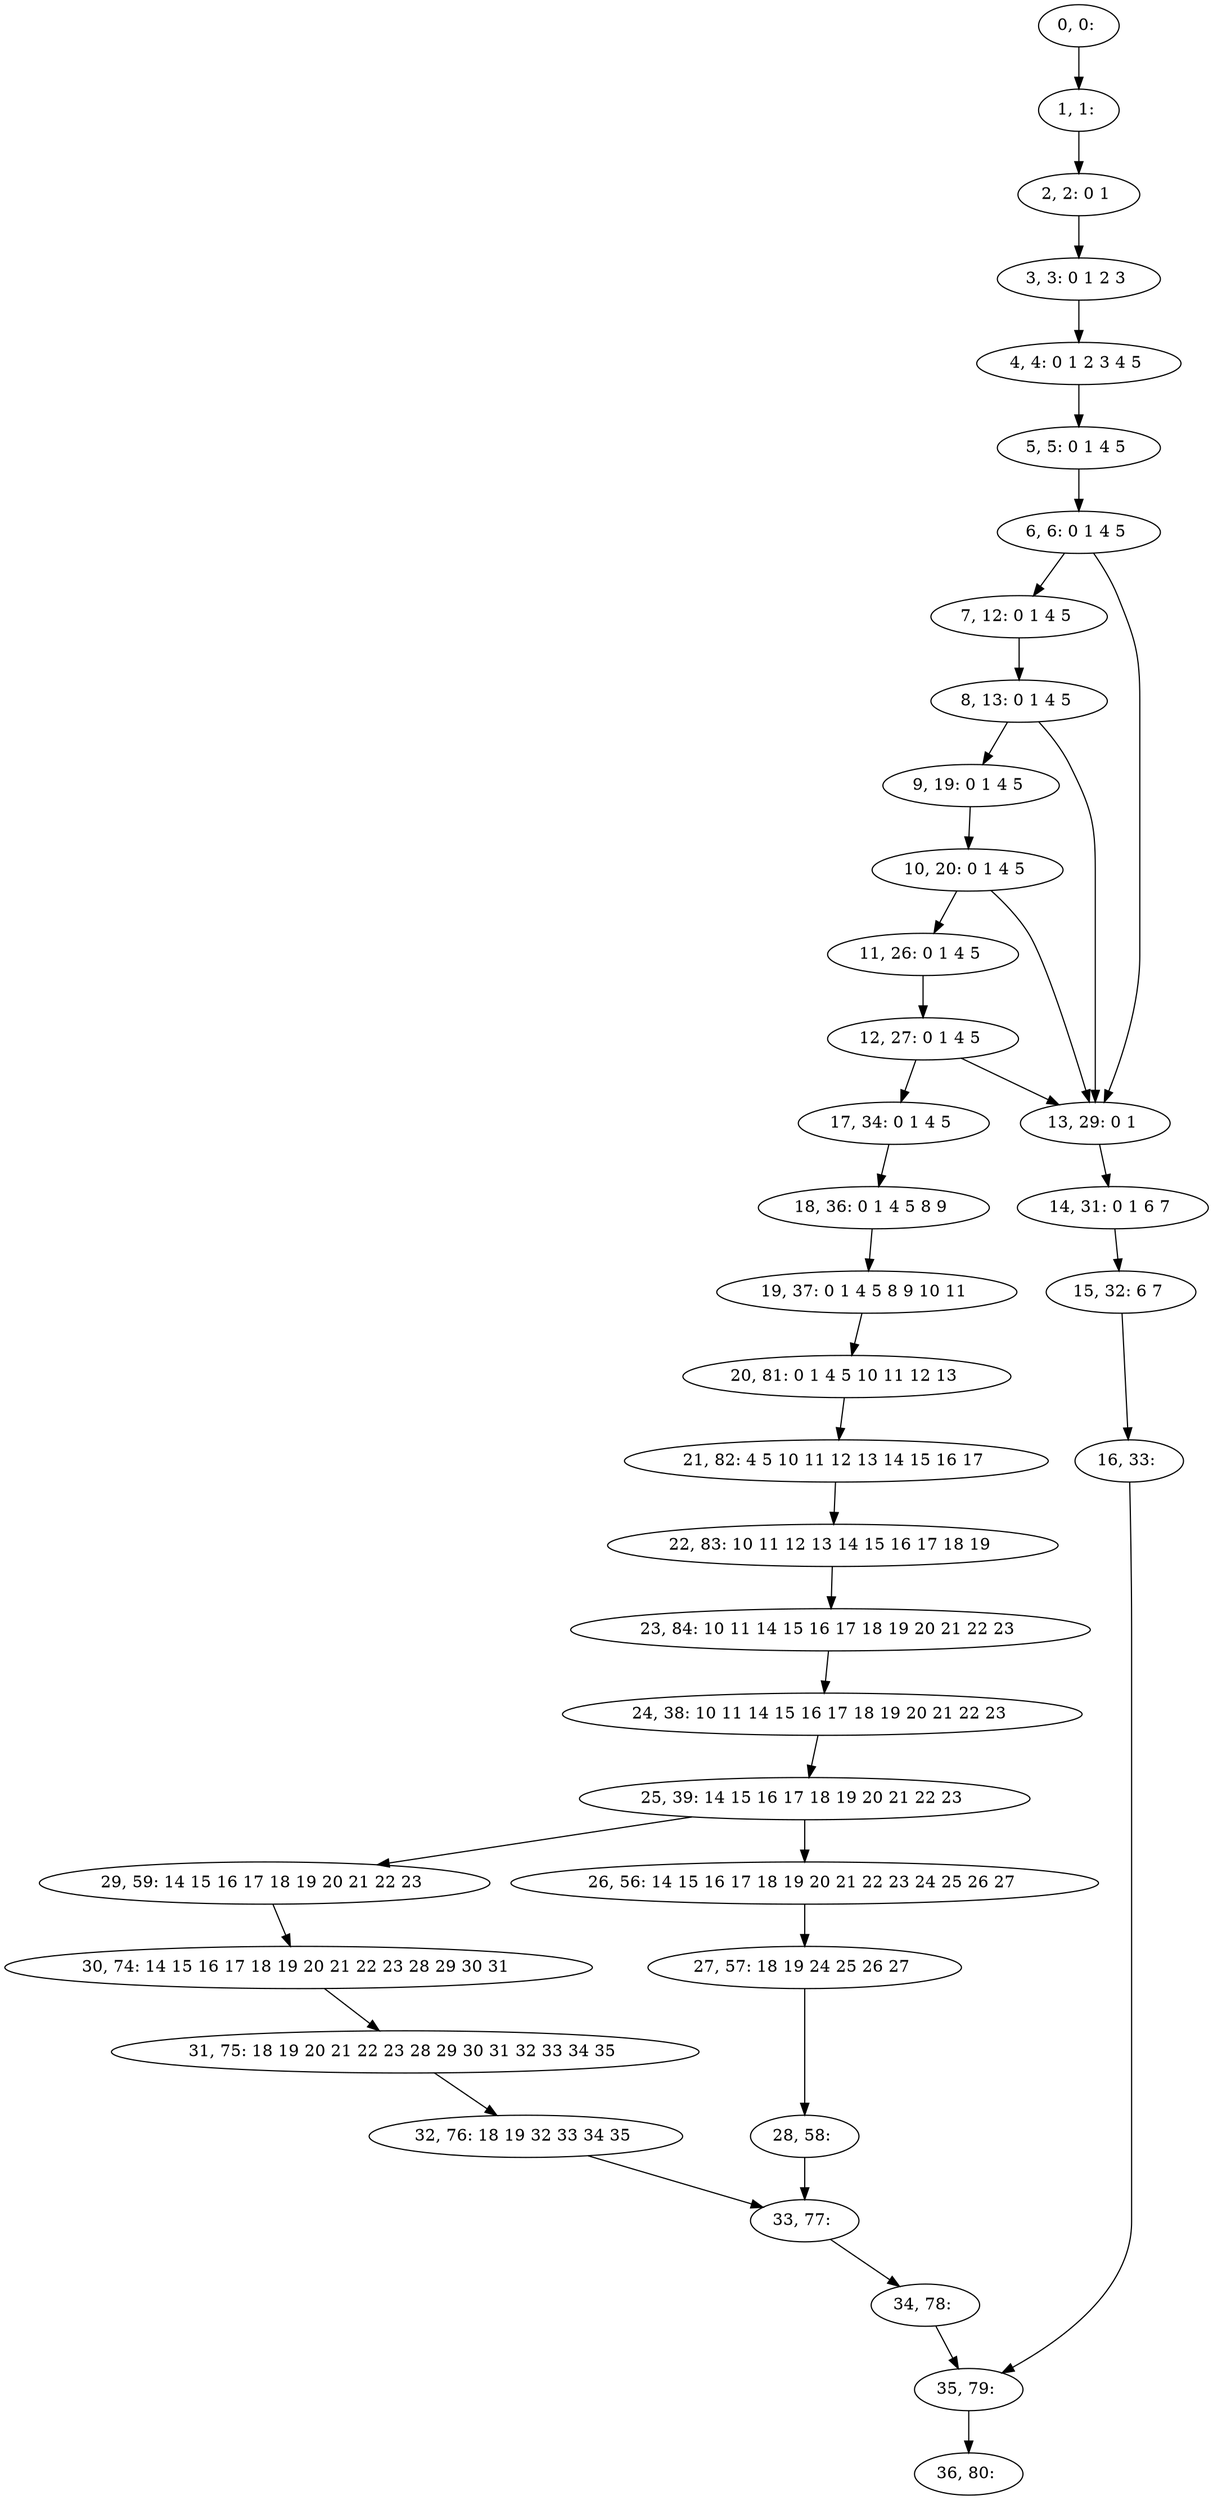 digraph G {
0[label="0, 0: "];
1[label="1, 1: "];
2[label="2, 2: 0 1 "];
3[label="3, 3: 0 1 2 3 "];
4[label="4, 4: 0 1 2 3 4 5 "];
5[label="5, 5: 0 1 4 5 "];
6[label="6, 6: 0 1 4 5 "];
7[label="7, 12: 0 1 4 5 "];
8[label="8, 13: 0 1 4 5 "];
9[label="9, 19: 0 1 4 5 "];
10[label="10, 20: 0 1 4 5 "];
11[label="11, 26: 0 1 4 5 "];
12[label="12, 27: 0 1 4 5 "];
13[label="13, 29: 0 1 "];
14[label="14, 31: 0 1 6 7 "];
15[label="15, 32: 6 7 "];
16[label="16, 33: "];
17[label="17, 34: 0 1 4 5 "];
18[label="18, 36: 0 1 4 5 8 9 "];
19[label="19, 37: 0 1 4 5 8 9 10 11 "];
20[label="20, 81: 0 1 4 5 10 11 12 13 "];
21[label="21, 82: 4 5 10 11 12 13 14 15 16 17 "];
22[label="22, 83: 10 11 12 13 14 15 16 17 18 19 "];
23[label="23, 84: 10 11 14 15 16 17 18 19 20 21 22 23 "];
24[label="24, 38: 10 11 14 15 16 17 18 19 20 21 22 23 "];
25[label="25, 39: 14 15 16 17 18 19 20 21 22 23 "];
26[label="26, 56: 14 15 16 17 18 19 20 21 22 23 24 25 26 27 "];
27[label="27, 57: 18 19 24 25 26 27 "];
28[label="28, 58: "];
29[label="29, 59: 14 15 16 17 18 19 20 21 22 23 "];
30[label="30, 74: 14 15 16 17 18 19 20 21 22 23 28 29 30 31 "];
31[label="31, 75: 18 19 20 21 22 23 28 29 30 31 32 33 34 35 "];
32[label="32, 76: 18 19 32 33 34 35 "];
33[label="33, 77: "];
34[label="34, 78: "];
35[label="35, 79: "];
36[label="36, 80: "];
0->1 ;
1->2 ;
2->3 ;
3->4 ;
4->5 ;
5->6 ;
6->7 ;
6->13 ;
7->8 ;
8->9 ;
8->13 ;
9->10 ;
10->11 ;
10->13 ;
11->12 ;
12->13 ;
12->17 ;
13->14 ;
14->15 ;
15->16 ;
16->35 ;
17->18 ;
18->19 ;
19->20 ;
20->21 ;
21->22 ;
22->23 ;
23->24 ;
24->25 ;
25->26 ;
25->29 ;
26->27 ;
27->28 ;
28->33 ;
29->30 ;
30->31 ;
31->32 ;
32->33 ;
33->34 ;
34->35 ;
35->36 ;
}
